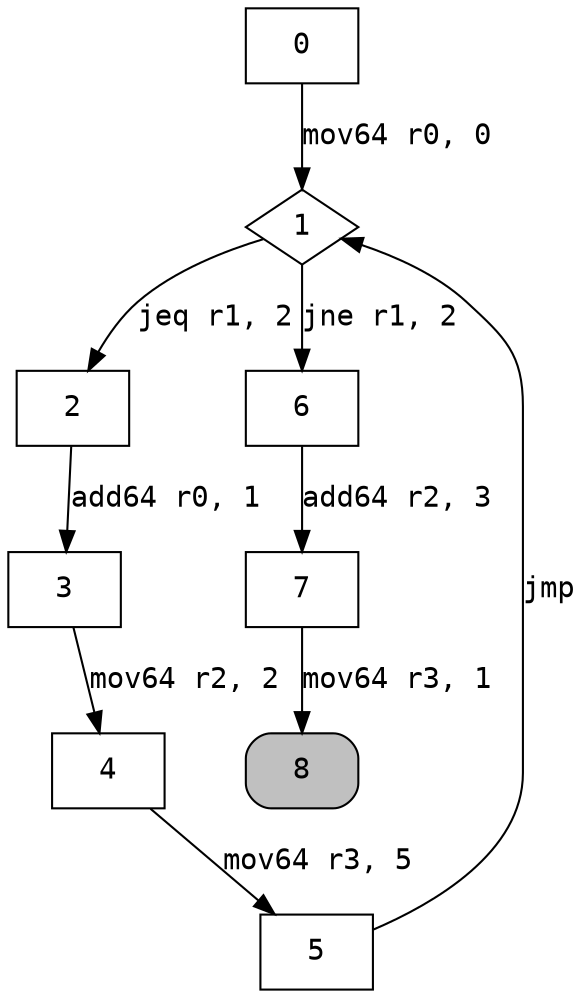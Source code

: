 digraph cfg { 
node [fontname="monospace"];
node [shape=box];
edge [fontname="monospace"];
  0 -> 1 [label="mov64 r0, 0"];
  1 -> 2 [label="jeq r1, 2"];
  1 -> 6 [label="jne r1, 2"];
  2 -> 3 [label="add64 r0, 1"];
  3 -> 4 [label="mov64 r2, 2"];
  4 -> 5 [label="mov64 r3, 5"];
  5 -> 1 [label="jmp"];
  6 -> 7 [label="add64 r2, 3"];
  7 -> 8 [label="mov64 r3, 1"];
1 [shape=diamond];
8 [style="rounded,filled",fillcolor=grey];
}